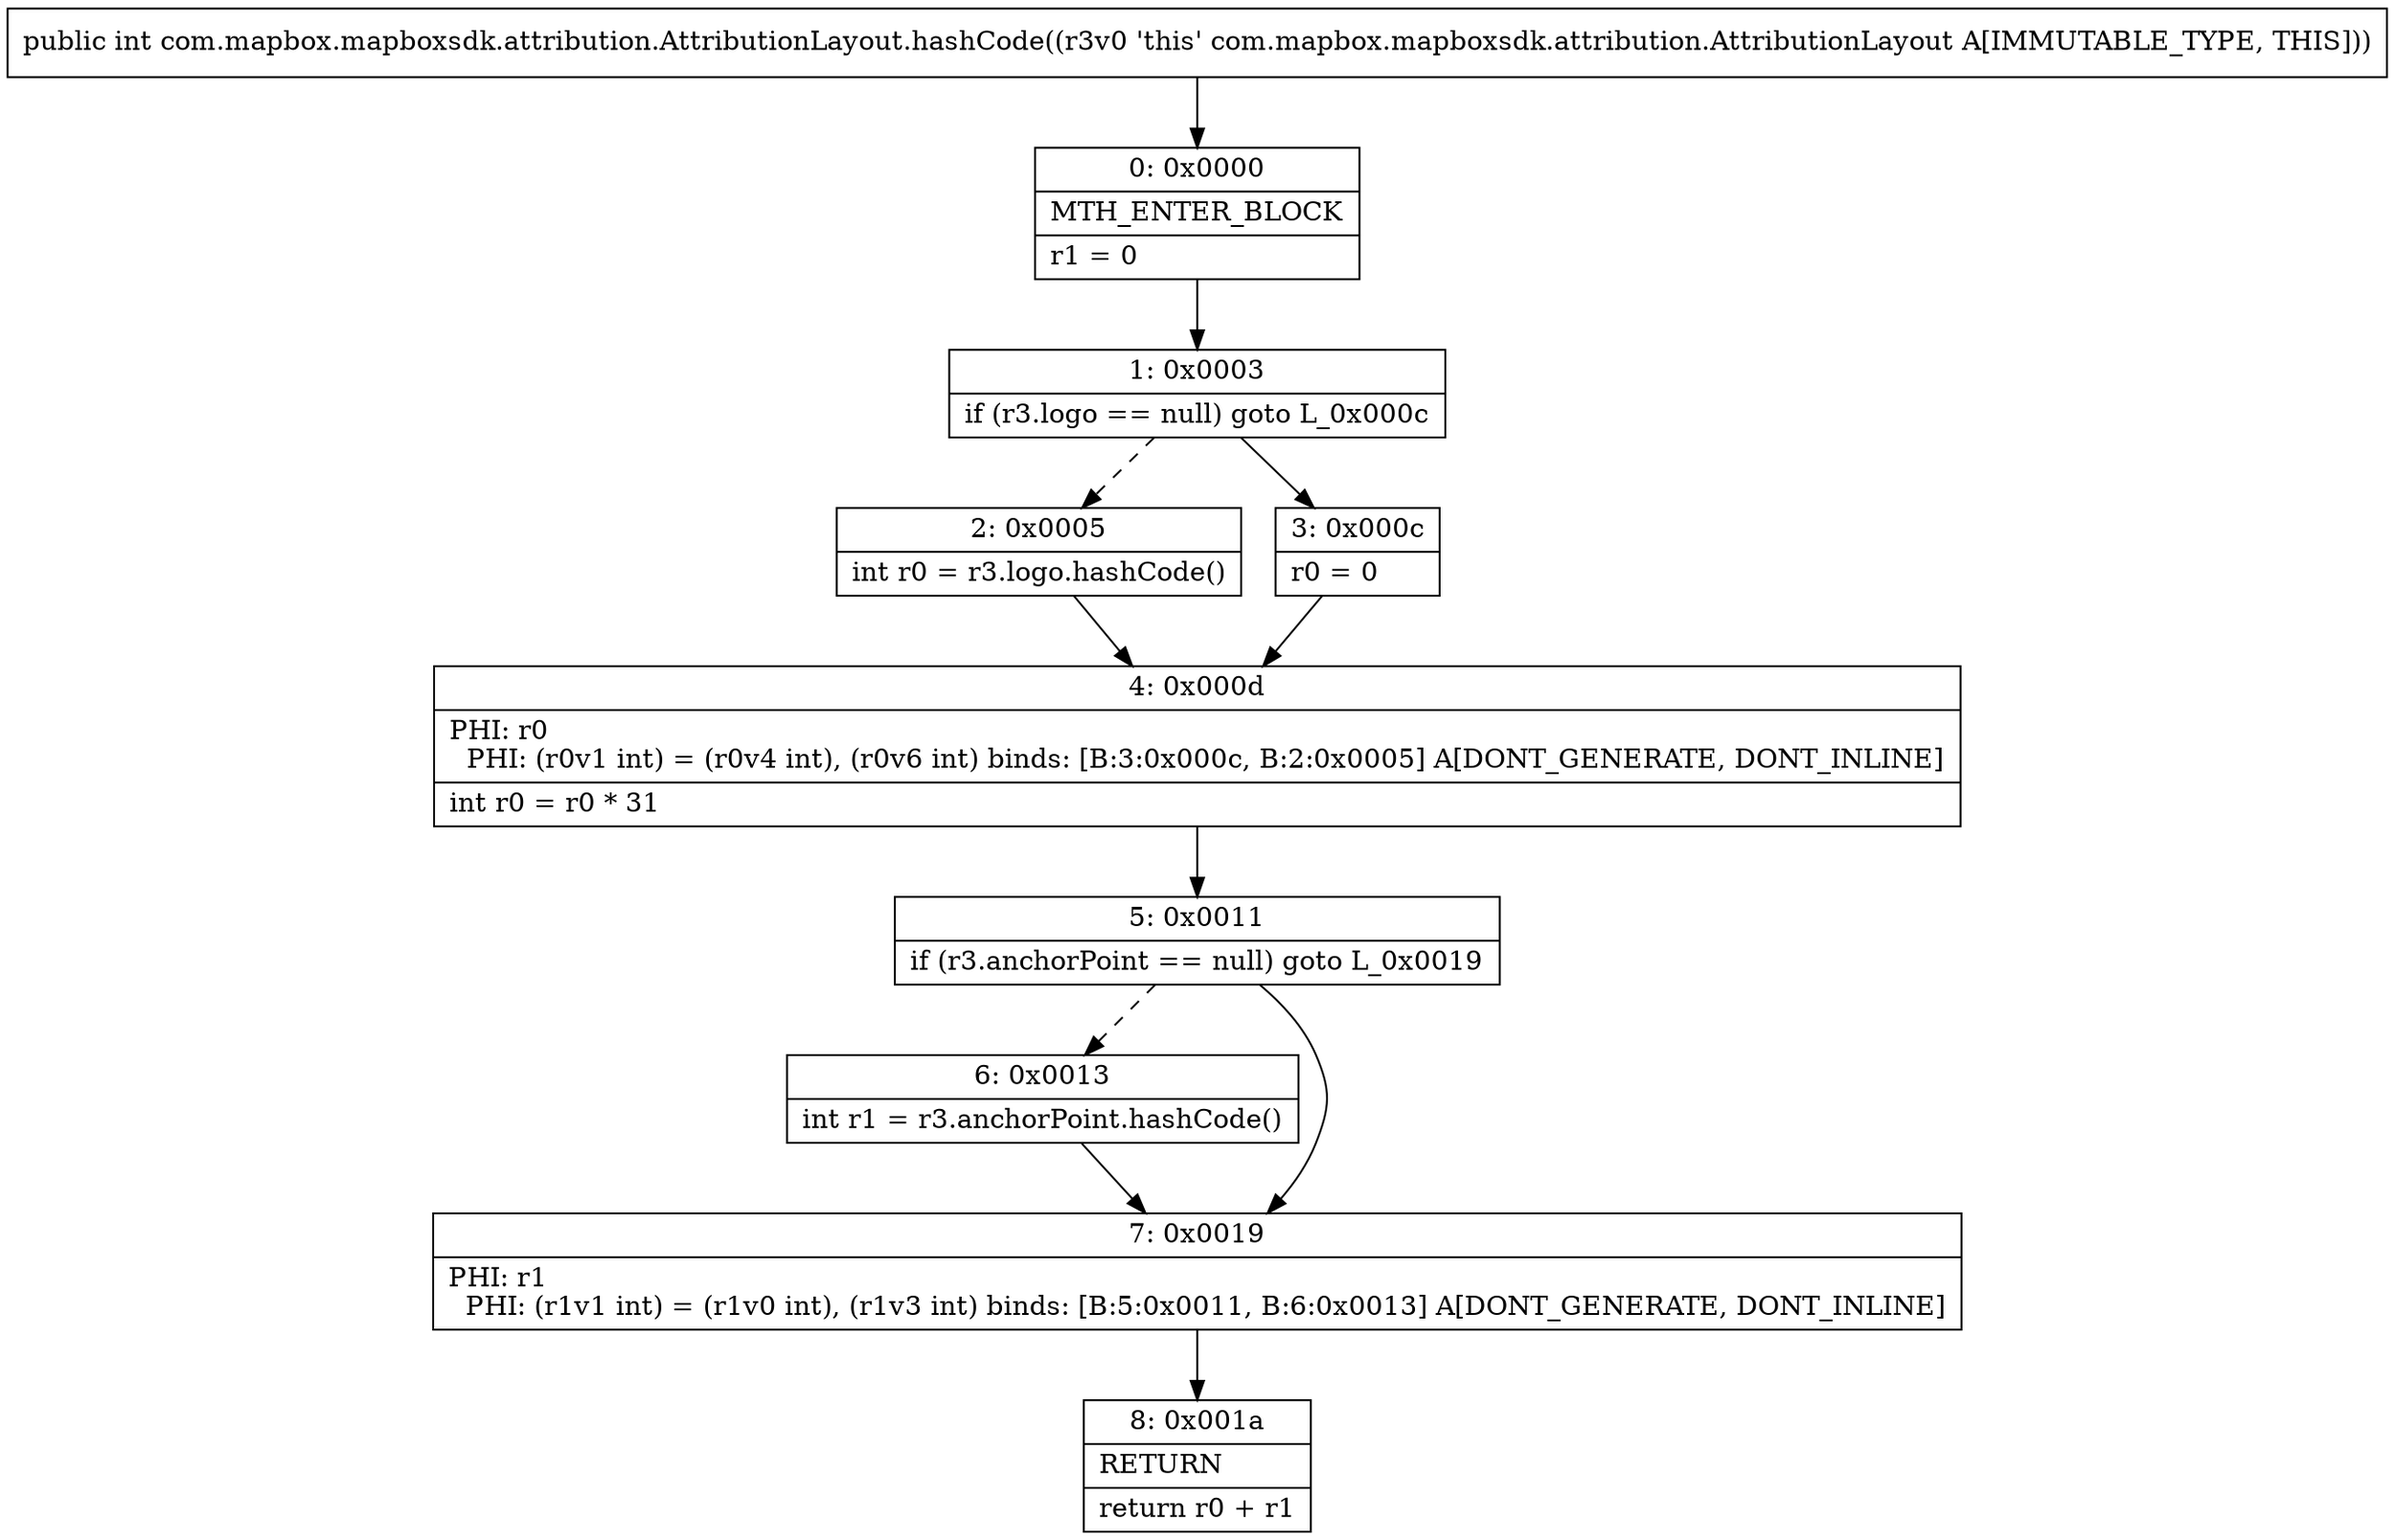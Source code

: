 digraph "CFG forcom.mapbox.mapboxsdk.attribution.AttributionLayout.hashCode()I" {
Node_0 [shape=record,label="{0\:\ 0x0000|MTH_ENTER_BLOCK\l|r1 = 0\l}"];
Node_1 [shape=record,label="{1\:\ 0x0003|if (r3.logo == null) goto L_0x000c\l}"];
Node_2 [shape=record,label="{2\:\ 0x0005|int r0 = r3.logo.hashCode()\l}"];
Node_3 [shape=record,label="{3\:\ 0x000c|r0 = 0\l}"];
Node_4 [shape=record,label="{4\:\ 0x000d|PHI: r0 \l  PHI: (r0v1 int) = (r0v4 int), (r0v6 int) binds: [B:3:0x000c, B:2:0x0005] A[DONT_GENERATE, DONT_INLINE]\l|int r0 = r0 * 31\l}"];
Node_5 [shape=record,label="{5\:\ 0x0011|if (r3.anchorPoint == null) goto L_0x0019\l}"];
Node_6 [shape=record,label="{6\:\ 0x0013|int r1 = r3.anchorPoint.hashCode()\l}"];
Node_7 [shape=record,label="{7\:\ 0x0019|PHI: r1 \l  PHI: (r1v1 int) = (r1v0 int), (r1v3 int) binds: [B:5:0x0011, B:6:0x0013] A[DONT_GENERATE, DONT_INLINE]\l}"];
Node_8 [shape=record,label="{8\:\ 0x001a|RETURN\l|return r0 + r1\l}"];
MethodNode[shape=record,label="{public int com.mapbox.mapboxsdk.attribution.AttributionLayout.hashCode((r3v0 'this' com.mapbox.mapboxsdk.attribution.AttributionLayout A[IMMUTABLE_TYPE, THIS])) }"];
MethodNode -> Node_0;
Node_0 -> Node_1;
Node_1 -> Node_2[style=dashed];
Node_1 -> Node_3;
Node_2 -> Node_4;
Node_3 -> Node_4;
Node_4 -> Node_5;
Node_5 -> Node_6[style=dashed];
Node_5 -> Node_7;
Node_6 -> Node_7;
Node_7 -> Node_8;
}

